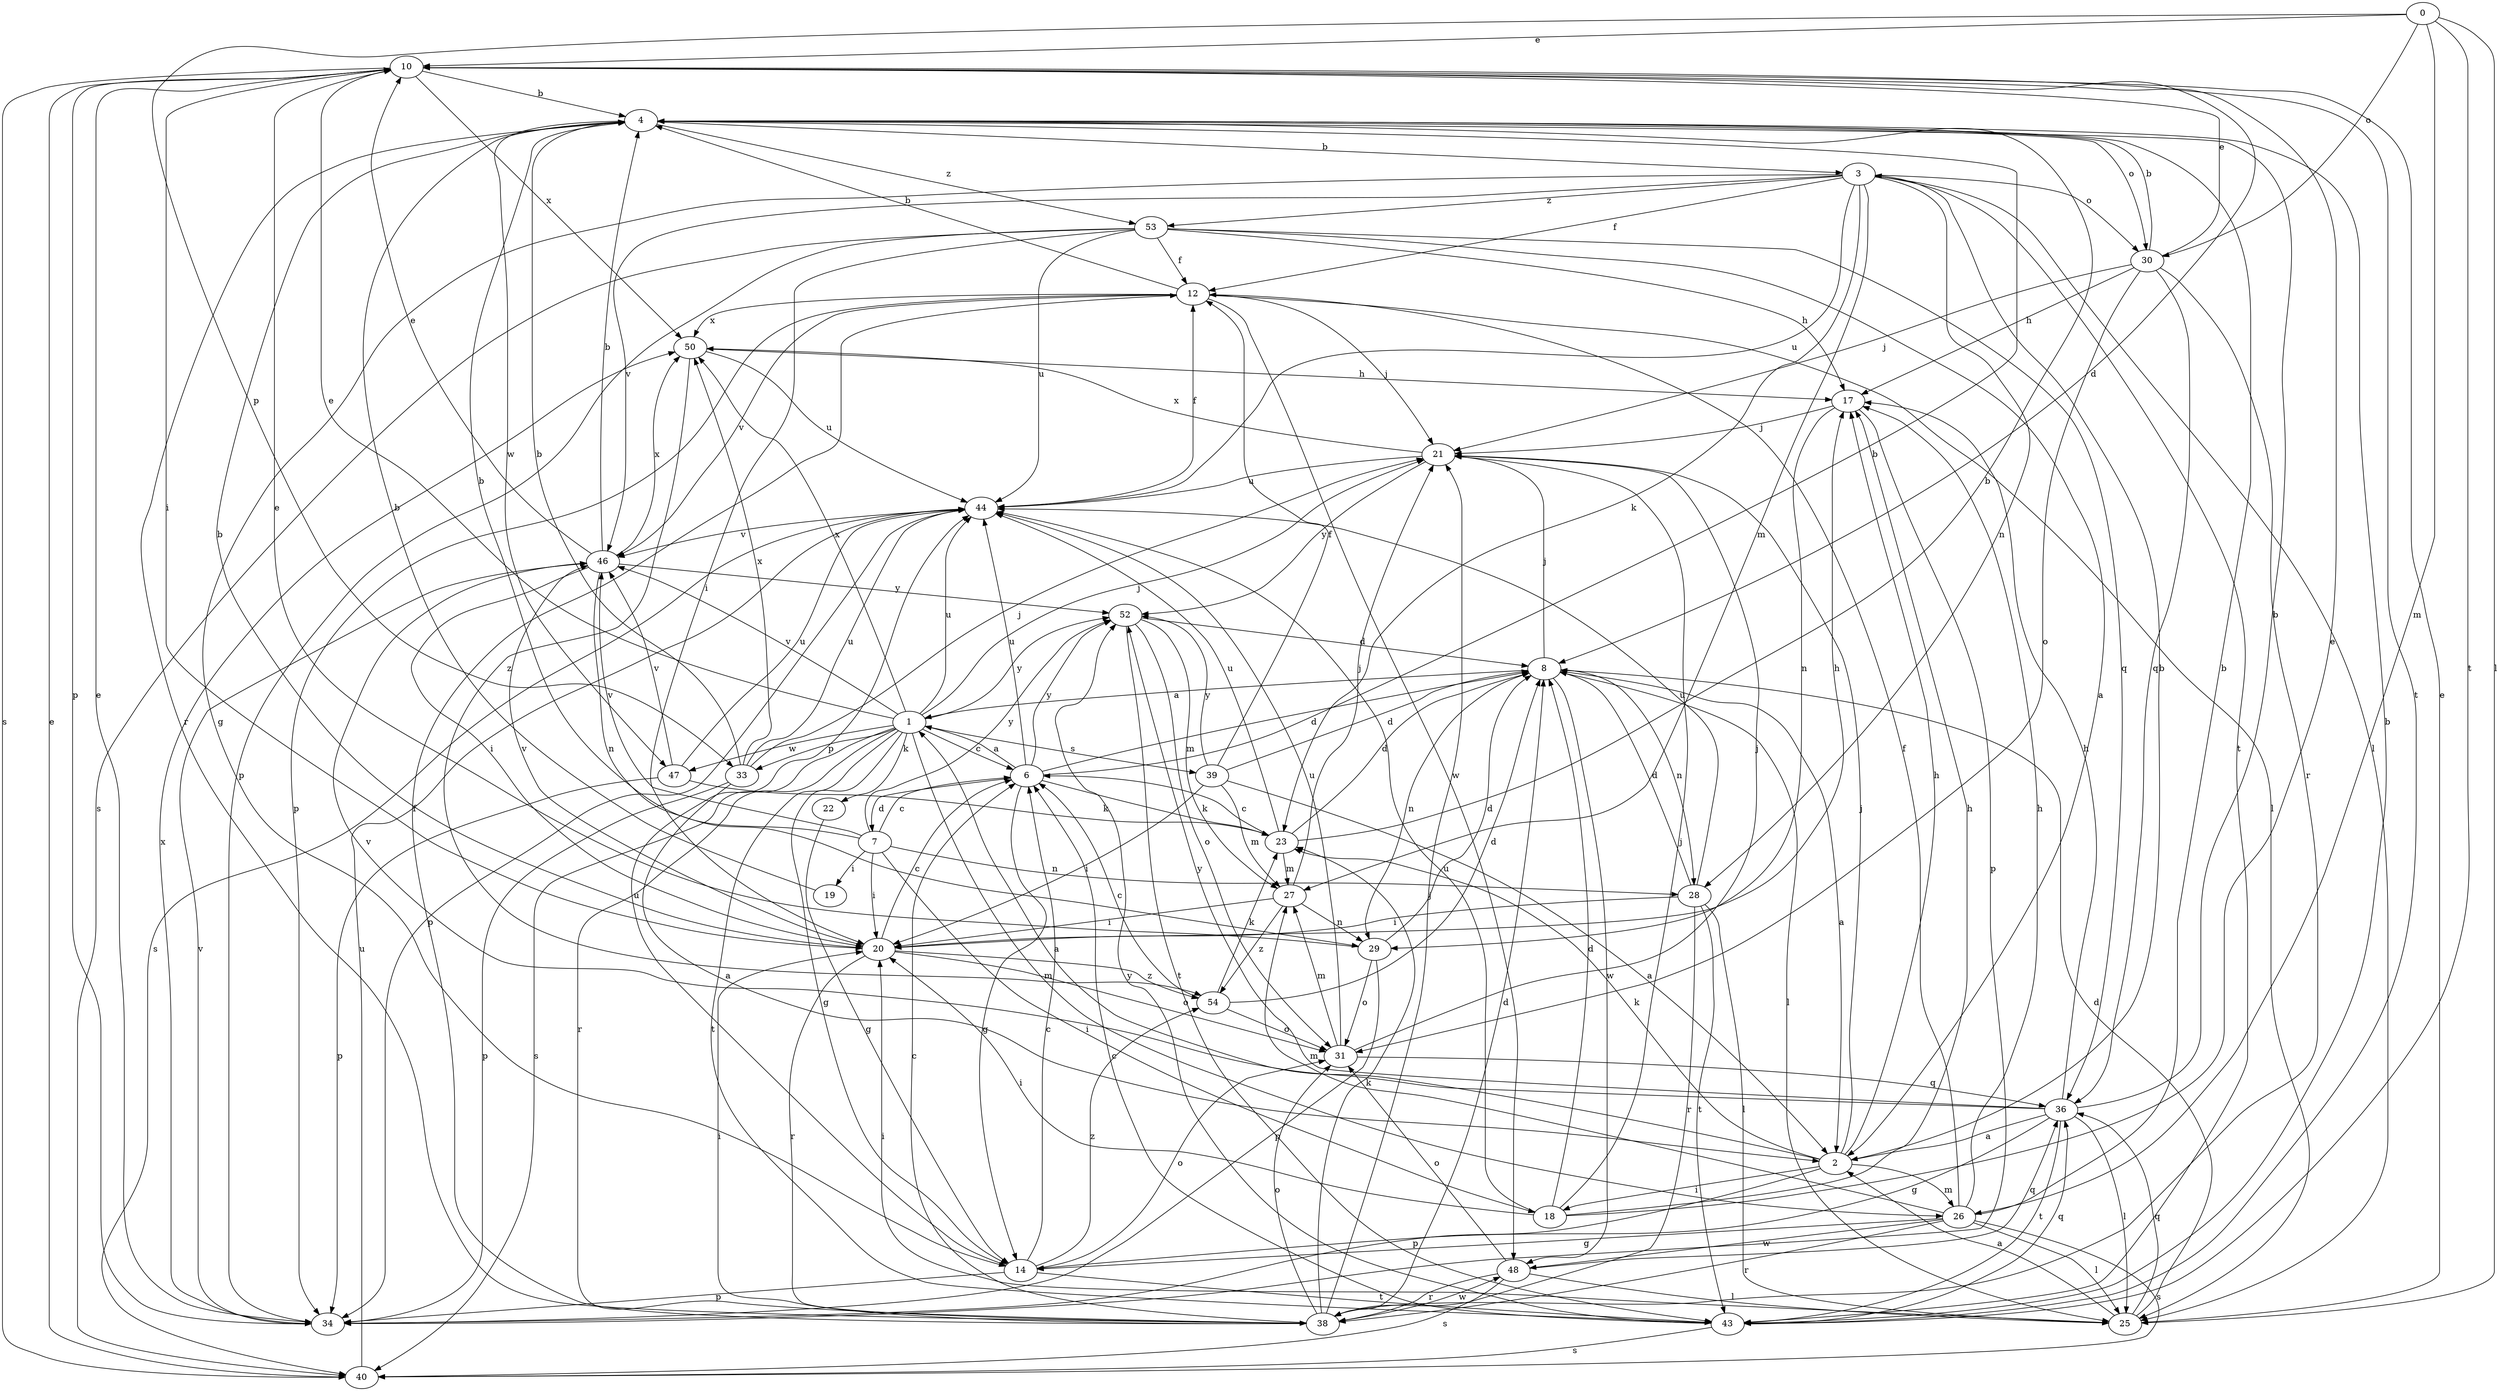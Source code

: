 strict digraph  {
0;
1;
2;
3;
4;
6;
7;
8;
10;
12;
14;
17;
18;
19;
20;
21;
22;
23;
25;
26;
27;
28;
29;
30;
31;
33;
34;
36;
38;
39;
40;
43;
44;
46;
47;
48;
50;
52;
53;
54;
0 -> 10  [label=e];
0 -> 25  [label=l];
0 -> 26  [label=m];
0 -> 30  [label=o];
0 -> 33  [label=p];
0 -> 43  [label=t];
1 -> 6  [label=c];
1 -> 10  [label=e];
1 -> 14  [label=g];
1 -> 21  [label=j];
1 -> 22  [label=k];
1 -> 26  [label=m];
1 -> 33  [label=p];
1 -> 38  [label=r];
1 -> 39  [label=s];
1 -> 40  [label=s];
1 -> 43  [label=t];
1 -> 44  [label=u];
1 -> 46  [label=v];
1 -> 47  [label=w];
1 -> 50  [label=x];
1 -> 52  [label=y];
2 -> 1  [label=a];
2 -> 3  [label=b];
2 -> 17  [label=h];
2 -> 18  [label=i];
2 -> 21  [label=j];
2 -> 23  [label=k];
2 -> 26  [label=m];
2 -> 34  [label=p];
3 -> 12  [label=f];
3 -> 14  [label=g];
3 -> 23  [label=k];
3 -> 25  [label=l];
3 -> 27  [label=m];
3 -> 28  [label=n];
3 -> 30  [label=o];
3 -> 43  [label=t];
3 -> 44  [label=u];
3 -> 46  [label=v];
3 -> 53  [label=z];
4 -> 3  [label=b];
4 -> 30  [label=o];
4 -> 38  [label=r];
4 -> 47  [label=w];
4 -> 53  [label=z];
6 -> 1  [label=a];
6 -> 4  [label=b];
6 -> 7  [label=d];
6 -> 8  [label=d];
6 -> 14  [label=g];
6 -> 23  [label=k];
6 -> 44  [label=u];
6 -> 52  [label=y];
7 -> 4  [label=b];
7 -> 6  [label=c];
7 -> 18  [label=i];
7 -> 19  [label=i];
7 -> 20  [label=i];
7 -> 28  [label=n];
7 -> 46  [label=v];
7 -> 52  [label=y];
8 -> 1  [label=a];
8 -> 2  [label=a];
8 -> 21  [label=j];
8 -> 25  [label=l];
8 -> 28  [label=n];
8 -> 29  [label=n];
8 -> 48  [label=w];
10 -> 4  [label=b];
10 -> 8  [label=d];
10 -> 20  [label=i];
10 -> 34  [label=p];
10 -> 40  [label=s];
10 -> 43  [label=t];
10 -> 50  [label=x];
12 -> 4  [label=b];
12 -> 21  [label=j];
12 -> 25  [label=l];
12 -> 34  [label=p];
12 -> 46  [label=v];
12 -> 48  [label=w];
12 -> 50  [label=x];
14 -> 6  [label=c];
14 -> 31  [label=o];
14 -> 34  [label=p];
14 -> 43  [label=t];
14 -> 44  [label=u];
14 -> 54  [label=z];
17 -> 21  [label=j];
17 -> 29  [label=n];
17 -> 34  [label=p];
18 -> 8  [label=d];
18 -> 10  [label=e];
18 -> 17  [label=h];
18 -> 20  [label=i];
18 -> 21  [label=j];
18 -> 44  [label=u];
19 -> 4  [label=b];
20 -> 4  [label=b];
20 -> 6  [label=c];
20 -> 17  [label=h];
20 -> 31  [label=o];
20 -> 38  [label=r];
20 -> 46  [label=v];
20 -> 54  [label=z];
21 -> 44  [label=u];
21 -> 50  [label=x];
21 -> 52  [label=y];
22 -> 14  [label=g];
23 -> 4  [label=b];
23 -> 6  [label=c];
23 -> 8  [label=d];
23 -> 27  [label=m];
23 -> 44  [label=u];
25 -> 2  [label=a];
25 -> 8  [label=d];
25 -> 10  [label=e];
25 -> 20  [label=i];
25 -> 36  [label=q];
26 -> 4  [label=b];
26 -> 12  [label=f];
26 -> 14  [label=g];
26 -> 17  [label=h];
26 -> 25  [label=l];
26 -> 27  [label=m];
26 -> 38  [label=r];
26 -> 40  [label=s];
26 -> 48  [label=w];
27 -> 20  [label=i];
27 -> 21  [label=j];
27 -> 29  [label=n];
27 -> 54  [label=z];
28 -> 8  [label=d];
28 -> 20  [label=i];
28 -> 25  [label=l];
28 -> 38  [label=r];
28 -> 43  [label=t];
28 -> 44  [label=u];
29 -> 8  [label=d];
29 -> 10  [label=e];
29 -> 31  [label=o];
29 -> 34  [label=p];
30 -> 4  [label=b];
30 -> 10  [label=e];
30 -> 17  [label=h];
30 -> 21  [label=j];
30 -> 31  [label=o];
30 -> 36  [label=q];
30 -> 38  [label=r];
31 -> 21  [label=j];
31 -> 27  [label=m];
31 -> 36  [label=q];
31 -> 44  [label=u];
33 -> 2  [label=a];
33 -> 4  [label=b];
33 -> 21  [label=j];
33 -> 34  [label=p];
33 -> 44  [label=u];
33 -> 50  [label=x];
34 -> 10  [label=e];
34 -> 46  [label=v];
34 -> 50  [label=x];
36 -> 2  [label=a];
36 -> 4  [label=b];
36 -> 14  [label=g];
36 -> 17  [label=h];
36 -> 25  [label=l];
36 -> 43  [label=t];
36 -> 46  [label=v];
36 -> 52  [label=y];
38 -> 6  [label=c];
38 -> 8  [label=d];
38 -> 12  [label=f];
38 -> 20  [label=i];
38 -> 21  [label=j];
38 -> 23  [label=k];
38 -> 31  [label=o];
38 -> 48  [label=w];
39 -> 2  [label=a];
39 -> 8  [label=d];
39 -> 12  [label=f];
39 -> 20  [label=i];
39 -> 27  [label=m];
39 -> 52  [label=y];
40 -> 10  [label=e];
40 -> 44  [label=u];
43 -> 4  [label=b];
43 -> 6  [label=c];
43 -> 36  [label=q];
43 -> 40  [label=s];
43 -> 52  [label=y];
44 -> 12  [label=f];
44 -> 34  [label=p];
44 -> 40  [label=s];
44 -> 46  [label=v];
46 -> 4  [label=b];
46 -> 10  [label=e];
46 -> 20  [label=i];
46 -> 29  [label=n];
46 -> 50  [label=x];
46 -> 52  [label=y];
47 -> 23  [label=k];
47 -> 34  [label=p];
47 -> 44  [label=u];
47 -> 46  [label=v];
48 -> 25  [label=l];
48 -> 31  [label=o];
48 -> 36  [label=q];
48 -> 38  [label=r];
48 -> 40  [label=s];
50 -> 17  [label=h];
50 -> 44  [label=u];
50 -> 54  [label=z];
52 -> 8  [label=d];
52 -> 27  [label=m];
52 -> 31  [label=o];
52 -> 43  [label=t];
53 -> 2  [label=a];
53 -> 12  [label=f];
53 -> 17  [label=h];
53 -> 20  [label=i];
53 -> 34  [label=p];
53 -> 36  [label=q];
53 -> 40  [label=s];
53 -> 44  [label=u];
54 -> 6  [label=c];
54 -> 8  [label=d];
54 -> 23  [label=k];
54 -> 31  [label=o];
}
